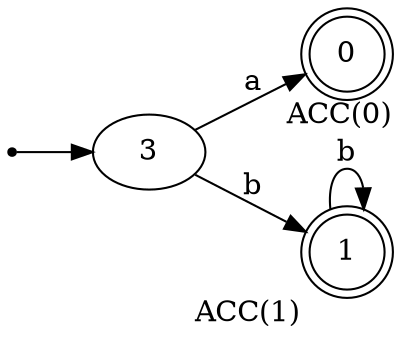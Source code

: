digraph{rankdir=LR;start[shape=point];0[shape=doublecircle;xlabel="ACC(0)"];1[shape=doublecircle;xlabel="ACC(1)"];start->3;3->1[label="b"];1->1[label="b"];3->0[label="a"];}